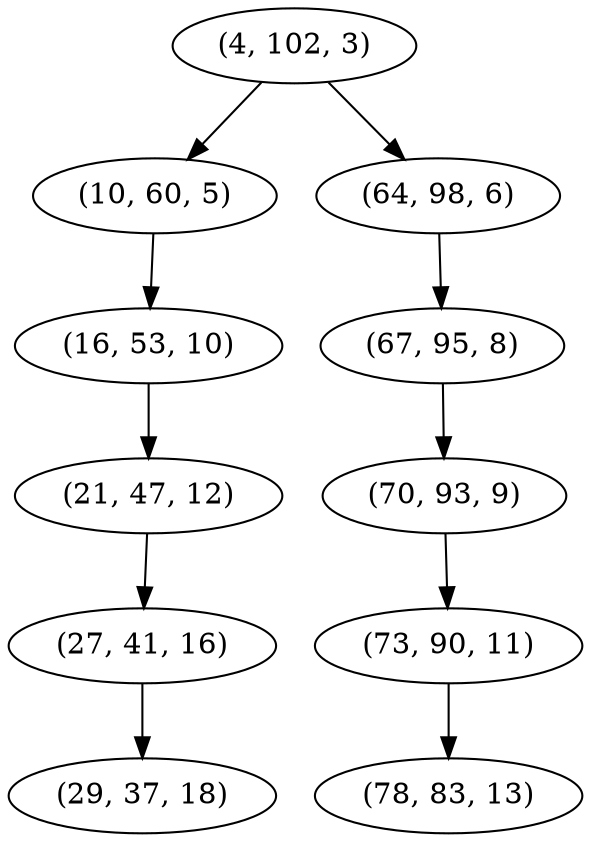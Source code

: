 digraph tree {
    "(4, 102, 3)";
    "(10, 60, 5)";
    "(16, 53, 10)";
    "(21, 47, 12)";
    "(27, 41, 16)";
    "(29, 37, 18)";
    "(64, 98, 6)";
    "(67, 95, 8)";
    "(70, 93, 9)";
    "(73, 90, 11)";
    "(78, 83, 13)";
    "(4, 102, 3)" -> "(10, 60, 5)";
    "(4, 102, 3)" -> "(64, 98, 6)";
    "(10, 60, 5)" -> "(16, 53, 10)";
    "(16, 53, 10)" -> "(21, 47, 12)";
    "(21, 47, 12)" -> "(27, 41, 16)";
    "(27, 41, 16)" -> "(29, 37, 18)";
    "(64, 98, 6)" -> "(67, 95, 8)";
    "(67, 95, 8)" -> "(70, 93, 9)";
    "(70, 93, 9)" -> "(73, 90, 11)";
    "(73, 90, 11)" -> "(78, 83, 13)";
}
